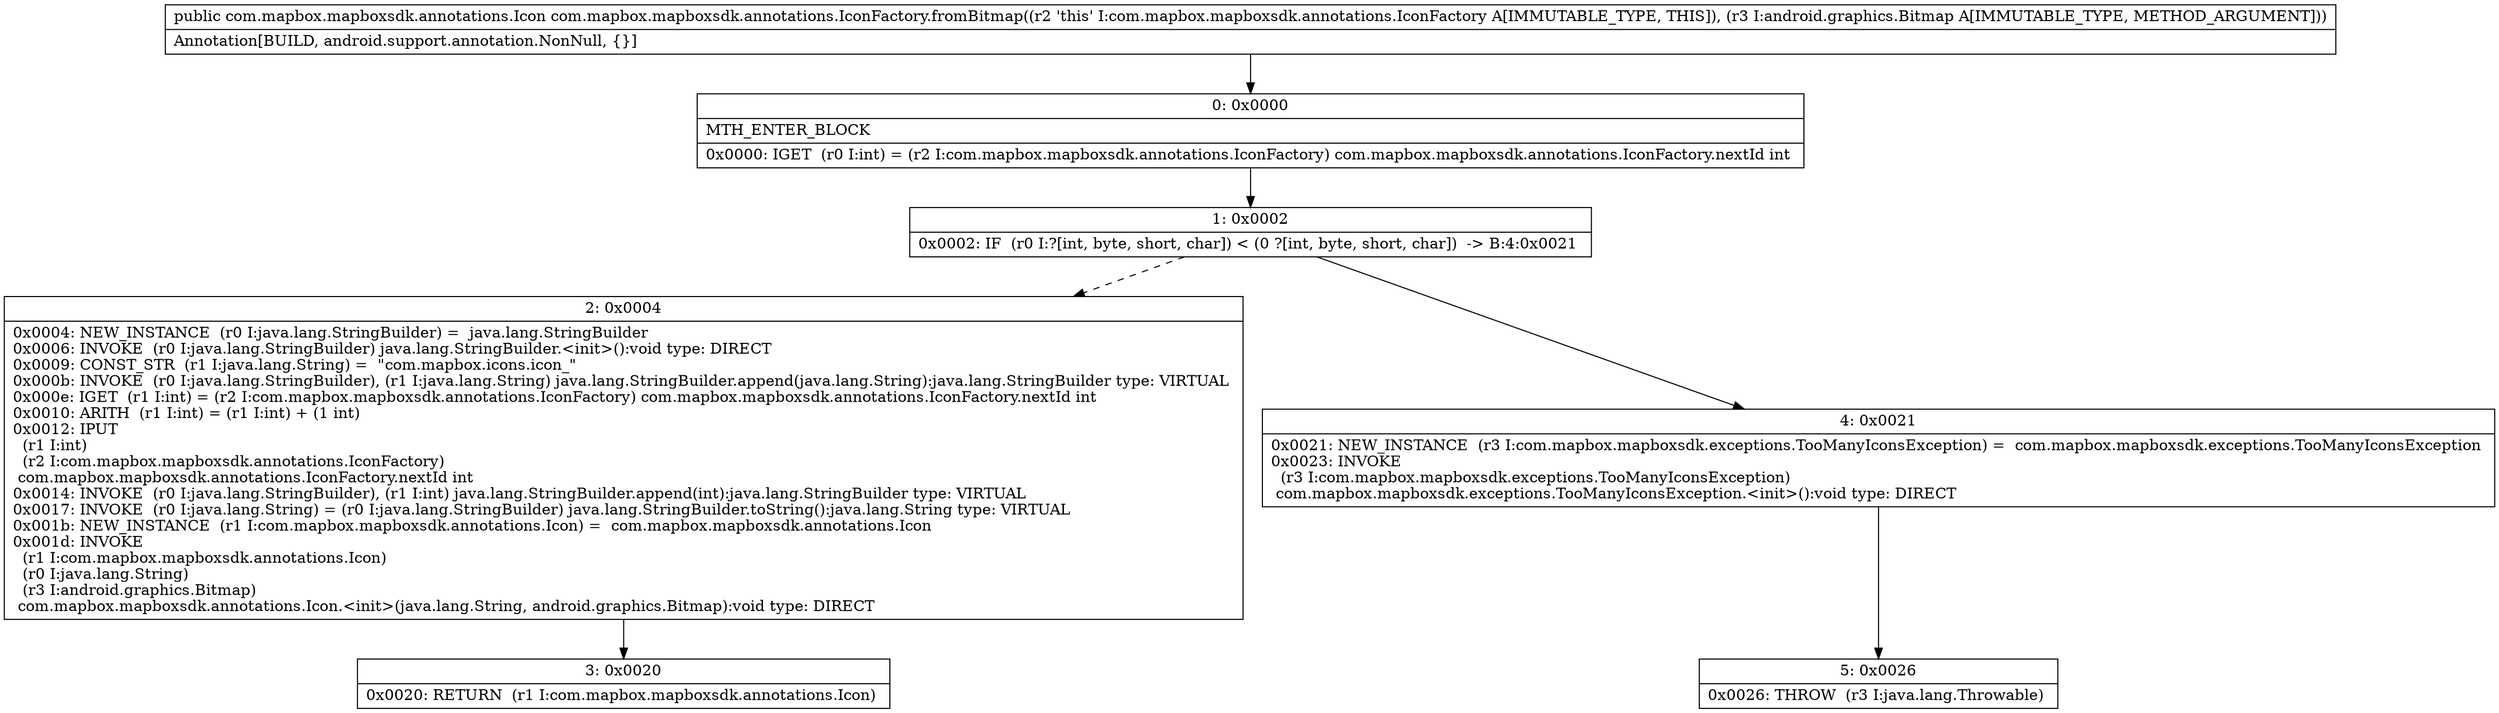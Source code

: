 digraph "CFG forcom.mapbox.mapboxsdk.annotations.IconFactory.fromBitmap(Landroid\/graphics\/Bitmap;)Lcom\/mapbox\/mapboxsdk\/annotations\/Icon;" {
Node_0 [shape=record,label="{0\:\ 0x0000|MTH_ENTER_BLOCK\l|0x0000: IGET  (r0 I:int) = (r2 I:com.mapbox.mapboxsdk.annotations.IconFactory) com.mapbox.mapboxsdk.annotations.IconFactory.nextId int \l}"];
Node_1 [shape=record,label="{1\:\ 0x0002|0x0002: IF  (r0 I:?[int, byte, short, char]) \< (0 ?[int, byte, short, char])  \-\> B:4:0x0021 \l}"];
Node_2 [shape=record,label="{2\:\ 0x0004|0x0004: NEW_INSTANCE  (r0 I:java.lang.StringBuilder) =  java.lang.StringBuilder \l0x0006: INVOKE  (r0 I:java.lang.StringBuilder) java.lang.StringBuilder.\<init\>():void type: DIRECT \l0x0009: CONST_STR  (r1 I:java.lang.String) =  \"com.mapbox.icons.icon_\" \l0x000b: INVOKE  (r0 I:java.lang.StringBuilder), (r1 I:java.lang.String) java.lang.StringBuilder.append(java.lang.String):java.lang.StringBuilder type: VIRTUAL \l0x000e: IGET  (r1 I:int) = (r2 I:com.mapbox.mapboxsdk.annotations.IconFactory) com.mapbox.mapboxsdk.annotations.IconFactory.nextId int \l0x0010: ARITH  (r1 I:int) = (r1 I:int) + (1 int) \l0x0012: IPUT  \l  (r1 I:int)\l  (r2 I:com.mapbox.mapboxsdk.annotations.IconFactory)\l com.mapbox.mapboxsdk.annotations.IconFactory.nextId int \l0x0014: INVOKE  (r0 I:java.lang.StringBuilder), (r1 I:int) java.lang.StringBuilder.append(int):java.lang.StringBuilder type: VIRTUAL \l0x0017: INVOKE  (r0 I:java.lang.String) = (r0 I:java.lang.StringBuilder) java.lang.StringBuilder.toString():java.lang.String type: VIRTUAL \l0x001b: NEW_INSTANCE  (r1 I:com.mapbox.mapboxsdk.annotations.Icon) =  com.mapbox.mapboxsdk.annotations.Icon \l0x001d: INVOKE  \l  (r1 I:com.mapbox.mapboxsdk.annotations.Icon)\l  (r0 I:java.lang.String)\l  (r3 I:android.graphics.Bitmap)\l com.mapbox.mapboxsdk.annotations.Icon.\<init\>(java.lang.String, android.graphics.Bitmap):void type: DIRECT \l}"];
Node_3 [shape=record,label="{3\:\ 0x0020|0x0020: RETURN  (r1 I:com.mapbox.mapboxsdk.annotations.Icon) \l}"];
Node_4 [shape=record,label="{4\:\ 0x0021|0x0021: NEW_INSTANCE  (r3 I:com.mapbox.mapboxsdk.exceptions.TooManyIconsException) =  com.mapbox.mapboxsdk.exceptions.TooManyIconsException \l0x0023: INVOKE  \l  (r3 I:com.mapbox.mapboxsdk.exceptions.TooManyIconsException)\l com.mapbox.mapboxsdk.exceptions.TooManyIconsException.\<init\>():void type: DIRECT \l}"];
Node_5 [shape=record,label="{5\:\ 0x0026|0x0026: THROW  (r3 I:java.lang.Throwable) \l}"];
MethodNode[shape=record,label="{public com.mapbox.mapboxsdk.annotations.Icon com.mapbox.mapboxsdk.annotations.IconFactory.fromBitmap((r2 'this' I:com.mapbox.mapboxsdk.annotations.IconFactory A[IMMUTABLE_TYPE, THIS]), (r3 I:android.graphics.Bitmap A[IMMUTABLE_TYPE, METHOD_ARGUMENT]))  | Annotation[BUILD, android.support.annotation.NonNull, \{\}]\l}"];
MethodNode -> Node_0;
Node_0 -> Node_1;
Node_1 -> Node_2[style=dashed];
Node_1 -> Node_4;
Node_2 -> Node_3;
Node_4 -> Node_5;
}


